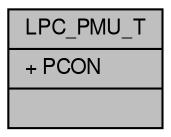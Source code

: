 digraph "LPC_PMU_T"
{
  edge [fontname="FreeSans",fontsize="10",labelfontname="FreeSans",labelfontsize="10"];
  node [fontname="FreeSans",fontsize="10",shape=record];
  Node1 [label="{LPC_PMU_T\n|+ PCON\l|}",height=0.2,width=0.4,color="black", fillcolor="grey75", style="filled", fontcolor="black"];
}
